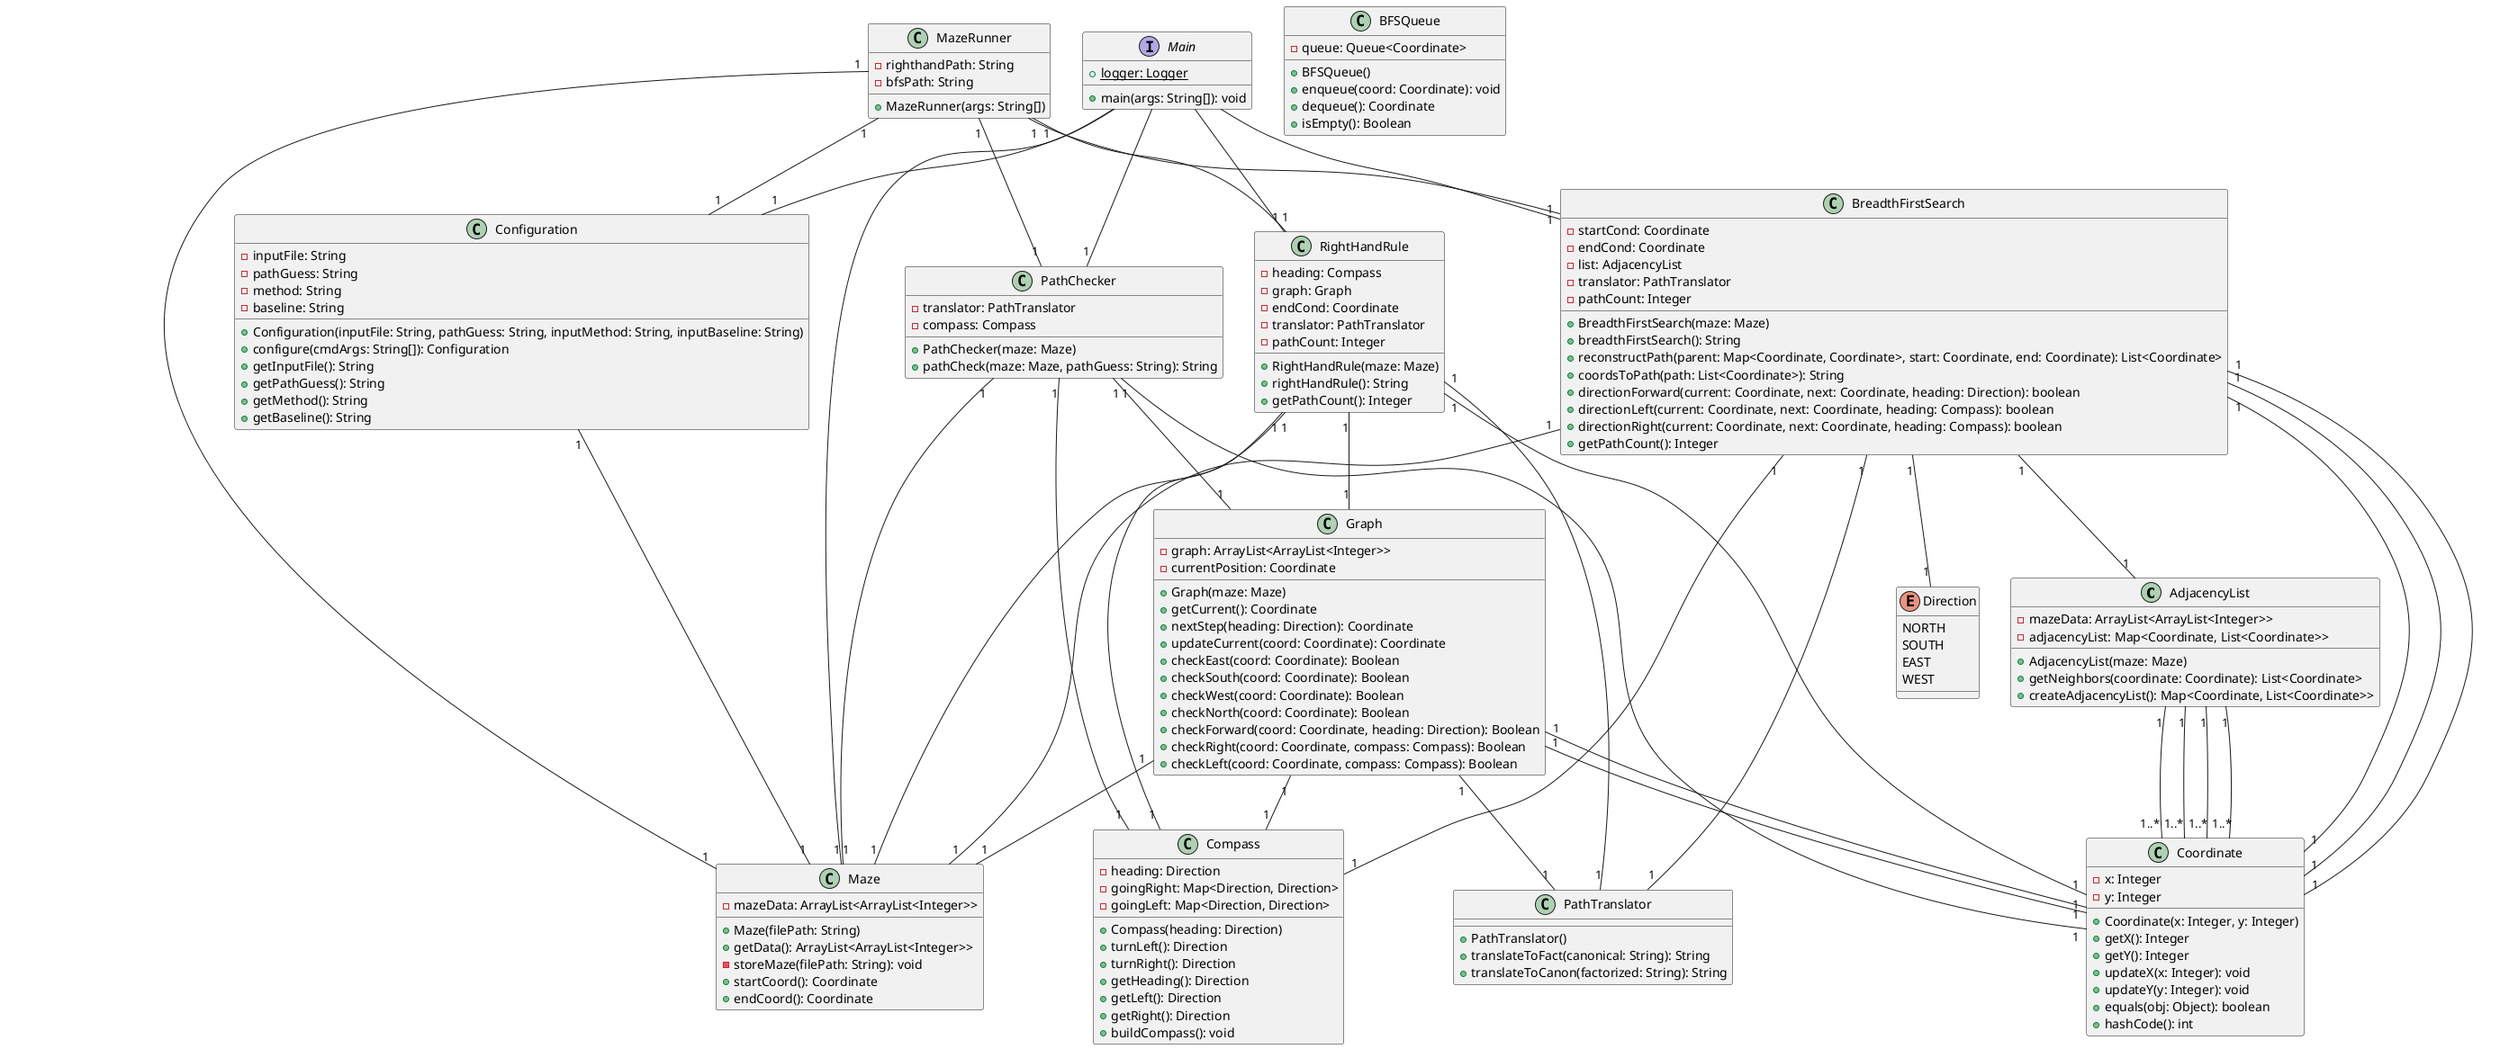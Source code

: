 @startuml test

class AdjacencyList {
    - mazeData: ArrayList<ArrayList<Integer>>
    - adjacencyList: Map<Coordinate, List<Coordinate>>
    + AdjacencyList(maze: Maze)
    + getNeighbors(coordinate: Coordinate): List<Coordinate>
    + createAdjacencyList(): Map<Coordinate, List<Coordinate>>
}

class BFSQueue {
    - queue: Queue<Coordinate>
    + BFSQueue()
    + enqueue(coord: Coordinate): void
    + dequeue(): Coordinate
    + isEmpty(): Boolean
}

class BreadthFirstSearch {
    - startCond: Coordinate
    - endCond: Coordinate
    - list: AdjacencyList
    - translator: PathTranslator
    - pathCount: Integer
    + BreadthFirstSearch(maze: Maze)
    + breadthFirstSearch(): String
    + reconstructPath(parent: Map<Coordinate, Coordinate>, start: Coordinate, end: Coordinate): List<Coordinate>
    + coordsToPath(path: List<Coordinate>): String
    + directionForward(current: Coordinate, next: Coordinate, heading: Direction): boolean
    + directionLeft(current: Coordinate, next: Coordinate, heading: Compass): boolean
    + directionRight(current: Coordinate, next: Coordinate, heading: Compass): boolean
    + getPathCount(): Integer
}

class Compass {
    - heading: Direction
    - goingRight: Map<Direction, Direction>
    - goingLeft: Map<Direction, Direction>
    + Compass(heading: Direction)
    + turnLeft(): Direction
    + turnRight(): Direction
    + getHeading(): Direction
    + getLeft(): Direction
    + getRight(): Direction
    + buildCompass(): void
}

class Configuration {
    - inputFile: String
    - pathGuess: String
    - method: String
    - baseline: String
    + Configuration(inputFile: String, pathGuess: String, inputMethod: String, inputBaseline: String)
    + configure(cmdArgs: String[]): Configuration
    + getInputFile(): String
    + getPathGuess(): String
    + getMethod(): String
    + getBaseline(): String
}

class Coordinate {
    - x: Integer
    - y: Integer
    + Coordinate(x: Integer, y: Integer)
    + getX(): Integer
    + getY(): Integer
    + updateX(x: Integer): void
    + updateY(y: Integer): void
    + equals(obj: Object): boolean
    + hashCode(): int
}

enum Direction {
    NORTH
    SOUTH
    EAST
    WEST
}

class Graph {
    - graph: ArrayList<ArrayList<Integer>>
    - currentPosition: Coordinate
    + Graph(maze: Maze)
    + getCurrent(): Coordinate
    + nextStep(heading: Direction): Coordinate
    + updateCurrent(coord: Coordinate): Coordinate
    + checkEast(coord: Coordinate): Boolean
    + checkSouth(coord: Coordinate): Boolean
    + checkWest(coord: Coordinate): Boolean
    + checkNorth(coord: Coordinate): Boolean
    + checkForward(coord: Coordinate, heading: Direction): Boolean
    + checkRight(coord: Coordinate, compass: Compass): Boolean
    + checkLeft(coord: Coordinate, compass: Compass): Boolean
}

interface Main {
    {static} + logger: Logger
    + main(args: String[]): void
}

class Maze {
    - mazeData: ArrayList<ArrayList<Integer>>
    + Maze(filePath: String)
    + getData(): ArrayList<ArrayList<Integer>>
    - storeMaze(filePath: String): void
    + startCoord(): Coordinate
    + endCoord(): Coordinate
}

class MazeRunner {
    - righthandPath: String
    - bfsPath: String
    + MazeRunner(args: String[])
}

class PathChecker {
    - translator: PathTranslator
    - compass: Compass
    + PathChecker(maze: Maze)
    + pathCheck(maze: Maze, pathGuess: String): String
}

class PathTranslator {
    + PathTranslator()
    + translateToFact(canonical: String): String
    + translateToCanon(factorized: String): String
}

class RightHandRule {
    - heading: Compass
    - graph: Graph
    - endCond: Coordinate
    - translator: PathTranslator
    - pathCount: Integer
    + RightHandRule(maze: Maze)
    + rightHandRule(): String
    + getPathCount(): Integer
}

AdjacencyList "1" -- "1..*" Coordinate
AdjacencyList "1" -- "1..*" Coordinate
AdjacencyList "1" -- "1..*" Coordinate
AdjacencyList "1" -- "1..*" Coordinate

Graph "1" -- "1" Maze
Graph "1" -- "1" Coordinate
Graph "1" -- "1" Compass
Graph "1" -- "1" Coordinate
Graph "1" -- "1" PathTranslator

BreadthFirstSearch "1" -- "1" Maze
BreadthFirstSearch "1" -- "1" AdjacencyList
BreadthFirstSearch "1" -- "1" PathTranslator
BreadthFirstSearch "1" -- "1" Coordinate
BreadthFirstSearch "1" -- "1" Coordinate
BreadthFirstSearch "1" -- "1" Coordinate
BreadthFirstSearch "1" -- "1" Direction
BreadthFirstSearch "1" -- "1" Compass

RightHandRule "1" -- "1" Maze
RightHandRule "1" -- "1" Compass
RightHandRule "1" -- "1" Graph
RightHandRule "1" -- "1" Coordinate
RightHandRule "1" -- "1" PathTranslator

PathChecker "1" -- "1" Maze
PathChecker "1" -- "1" Coordinate
PathChecker "1" -- "1" Graph
PathChecker "1" -- "1" Compass

Main -- "1" Configuration
Main -- "1" Maze
Main -- "1" BreadthFirstSearch
Main -- "1" RightHandRule
Main -- "1" PathChecker

Configuration "1" -- "1" Maze

MazeRunner "1" -- "1" Configuration
MazeRunner "1" -- "1" Maze
MazeRunner "1" -- "1" BreadthFirstSearch
MazeRunner "1" -- "1" RightHandRule
MazeRunner "1" -- "1" PathChecker
@enduml